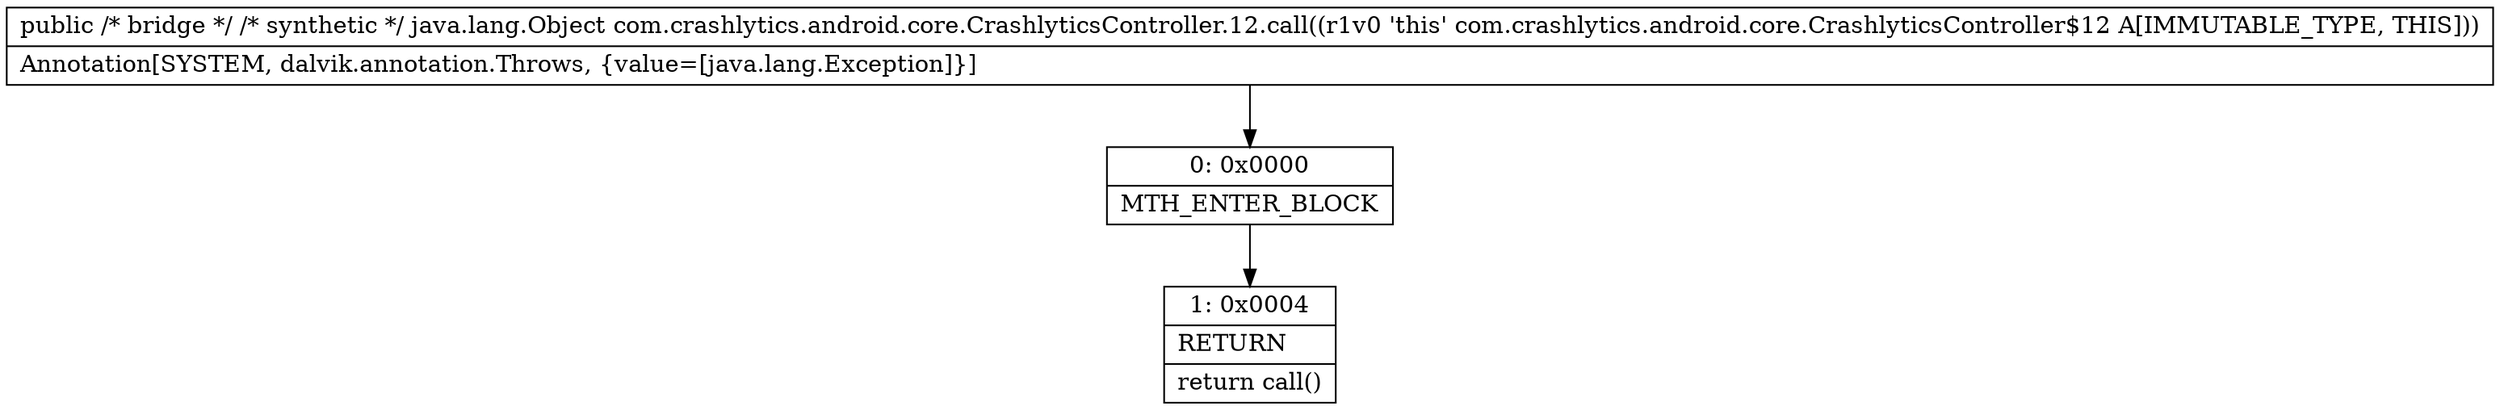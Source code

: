 digraph "CFG forcom.crashlytics.android.core.CrashlyticsController.12.call()Ljava\/lang\/Object;" {
Node_0 [shape=record,label="{0\:\ 0x0000|MTH_ENTER_BLOCK\l}"];
Node_1 [shape=record,label="{1\:\ 0x0004|RETURN\l|return call()\l}"];
MethodNode[shape=record,label="{public \/* bridge *\/ \/* synthetic *\/ java.lang.Object com.crashlytics.android.core.CrashlyticsController.12.call((r1v0 'this' com.crashlytics.android.core.CrashlyticsController$12 A[IMMUTABLE_TYPE, THIS]))  | Annotation[SYSTEM, dalvik.annotation.Throws, \{value=[java.lang.Exception]\}]\l}"];
MethodNode -> Node_0;
Node_0 -> Node_1;
}

